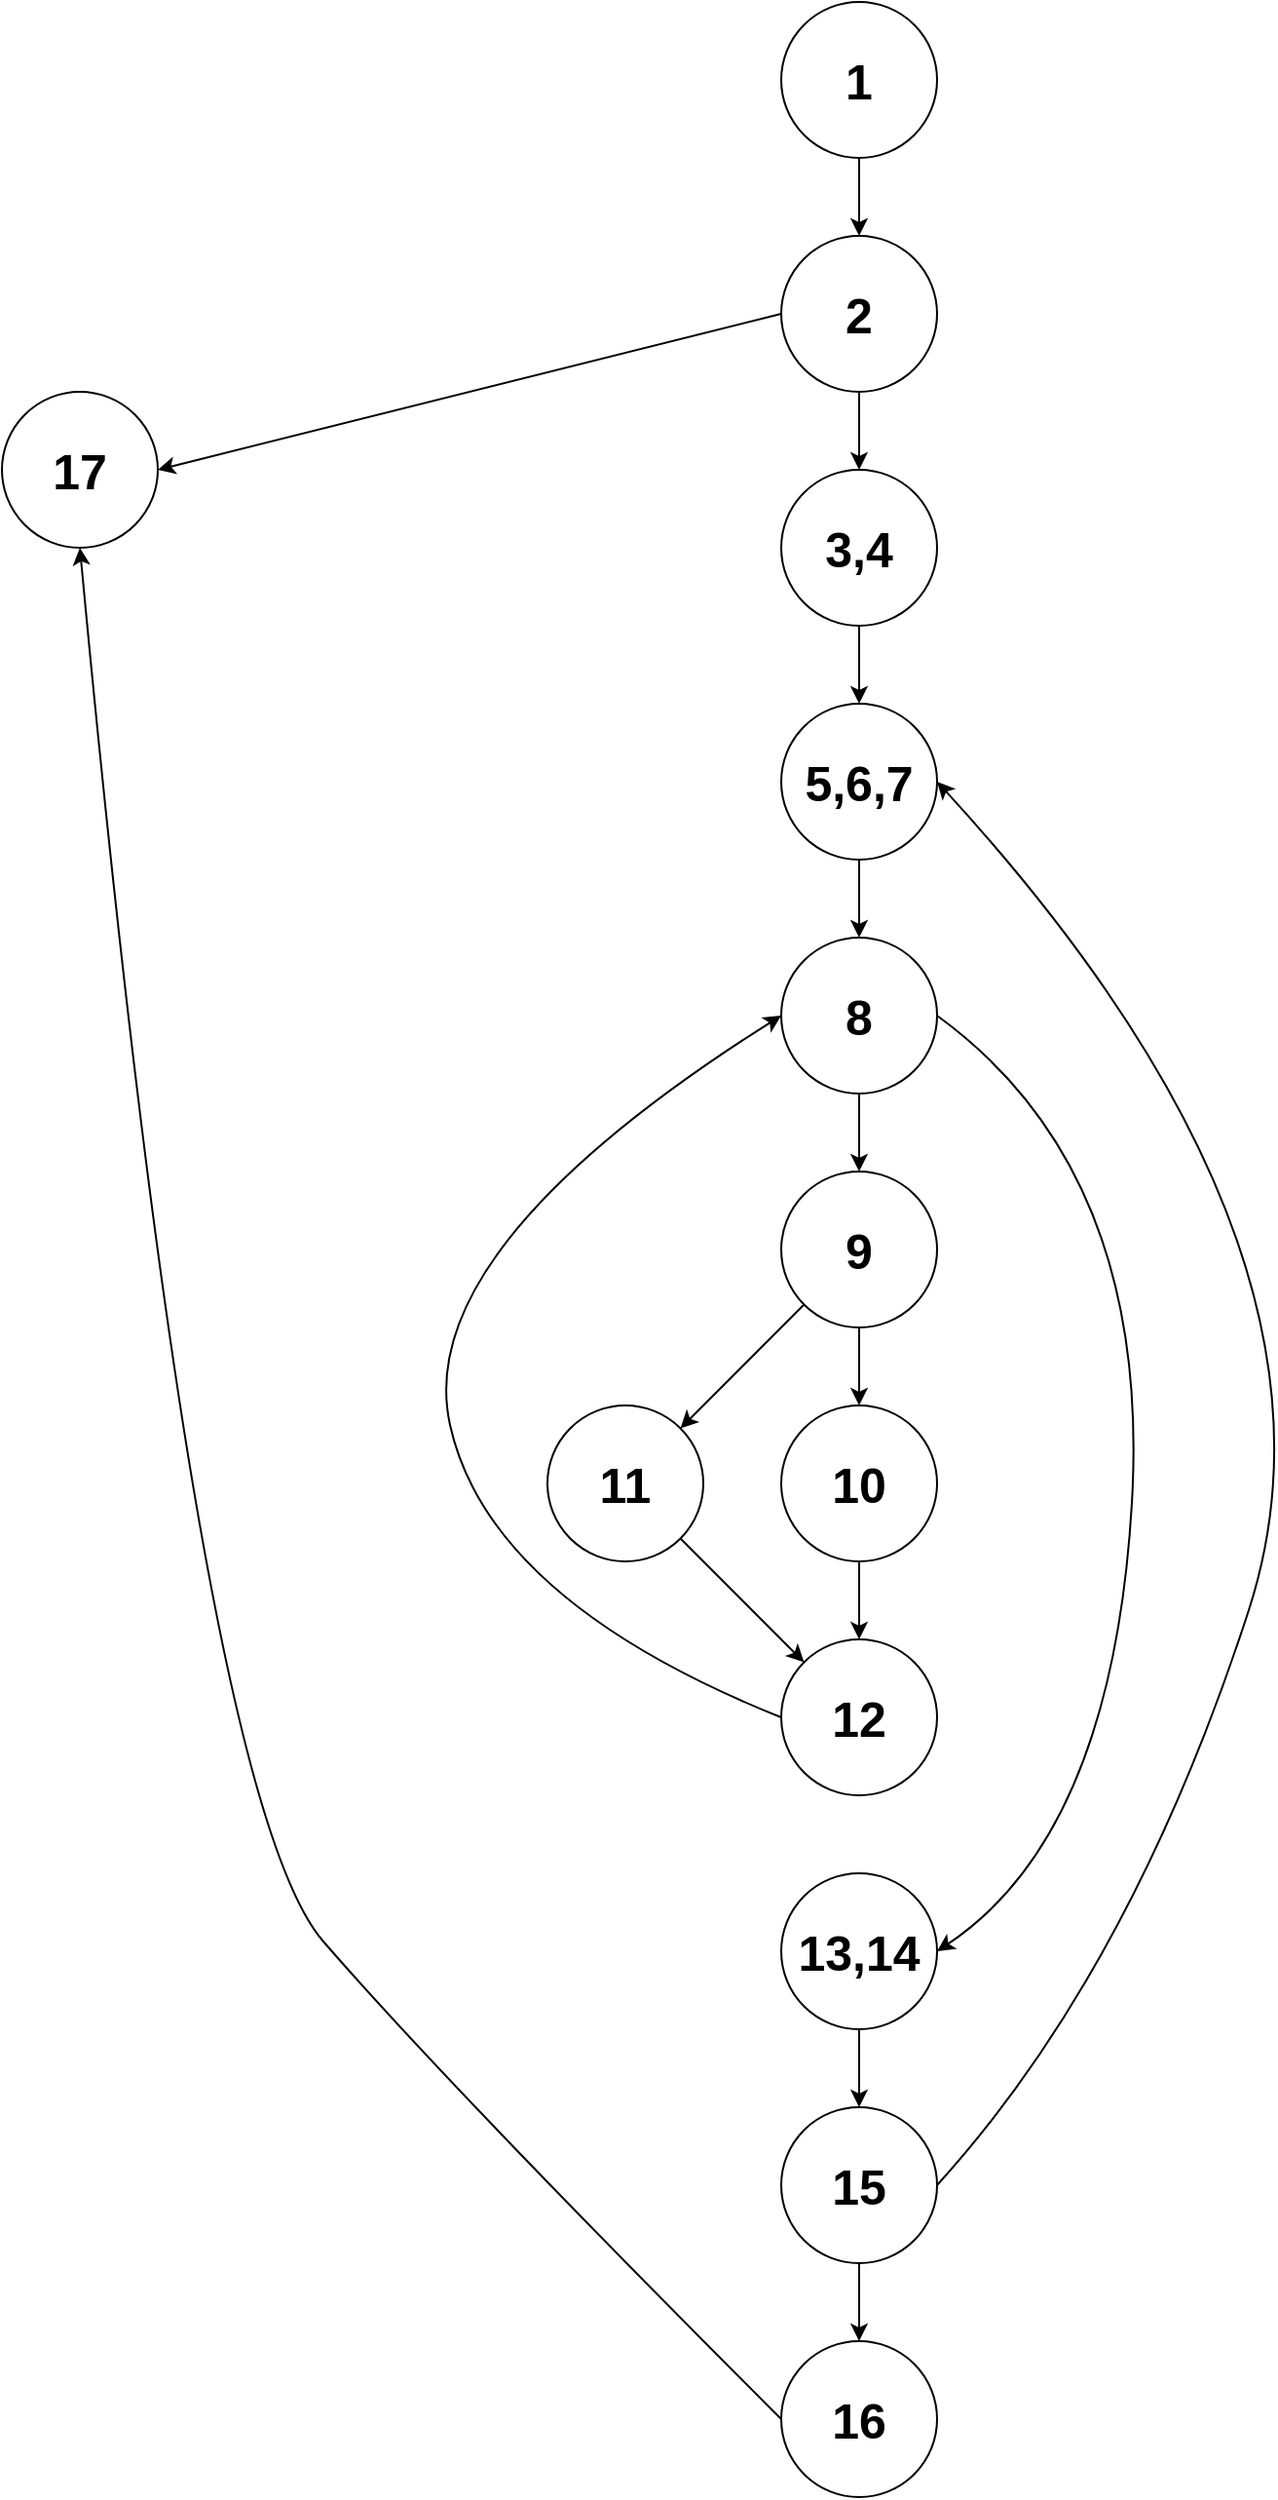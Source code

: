 <mxfile version="15.7.3" type="device"><diagram id="E6broIkE6XTW52jTLEe0" name="Page-1"><mxGraphModel dx="2370" dy="1253" grid="1" gridSize="10" guides="1" tooltips="1" connect="1" arrows="1" fold="1" page="1" pageScale="1" pageWidth="827" pageHeight="1169" math="0" shadow="0"><root><mxCell id="0"/><mxCell id="1" parent="0"/><mxCell id="zAtK9j4gzouM3rvtviAr-1" value="1" style="ellipse;whiteSpace=wrap;html=1;aspect=fixed;fontSize=25;fontStyle=1" vertex="1" parent="1"><mxGeometry x="440" y="40" width="80" height="80" as="geometry"/></mxCell><mxCell id="zAtK9j4gzouM3rvtviAr-2" value="2" style="ellipse;whiteSpace=wrap;html=1;aspect=fixed;fontSize=25;fontStyle=1" vertex="1" parent="1"><mxGeometry x="440" y="160" width="80" height="80" as="geometry"/></mxCell><mxCell id="zAtK9j4gzouM3rvtviAr-3" value="3,4" style="ellipse;whiteSpace=wrap;html=1;aspect=fixed;fontSize=25;fontStyle=1" vertex="1" parent="1"><mxGeometry x="440" y="280" width="80" height="80" as="geometry"/></mxCell><mxCell id="zAtK9j4gzouM3rvtviAr-4" value="17" style="ellipse;whiteSpace=wrap;html=1;aspect=fixed;fontSize=25;fontStyle=1" vertex="1" parent="1"><mxGeometry x="40" y="240" width="80" height="80" as="geometry"/></mxCell><mxCell id="zAtK9j4gzouM3rvtviAr-5" value="5,6,7" style="ellipse;whiteSpace=wrap;html=1;aspect=fixed;fontSize=25;fontStyle=1" vertex="1" parent="1"><mxGeometry x="440" y="400" width="80" height="80" as="geometry"/></mxCell><mxCell id="zAtK9j4gzouM3rvtviAr-6" value="8" style="ellipse;whiteSpace=wrap;html=1;aspect=fixed;fontSize=25;fontStyle=1" vertex="1" parent="1"><mxGeometry x="440" y="520" width="80" height="80" as="geometry"/></mxCell><mxCell id="zAtK9j4gzouM3rvtviAr-7" value="9" style="ellipse;whiteSpace=wrap;html=1;aspect=fixed;fontSize=25;fontStyle=1" vertex="1" parent="1"><mxGeometry x="440" y="640" width="80" height="80" as="geometry"/></mxCell><mxCell id="zAtK9j4gzouM3rvtviAr-8" value="11" style="ellipse;whiteSpace=wrap;html=1;aspect=fixed;fontSize=25;fontStyle=1" vertex="1" parent="1"><mxGeometry x="320" y="760" width="80" height="80" as="geometry"/></mxCell><mxCell id="zAtK9j4gzouM3rvtviAr-9" value="10" style="ellipse;whiteSpace=wrap;html=1;aspect=fixed;fontSize=25;fontStyle=1" vertex="1" parent="1"><mxGeometry x="440" y="760" width="80" height="80" as="geometry"/></mxCell><mxCell id="zAtK9j4gzouM3rvtviAr-10" value="12" style="ellipse;whiteSpace=wrap;html=1;aspect=fixed;fontSize=25;fontStyle=1" vertex="1" parent="1"><mxGeometry x="440" y="880" width="80" height="80" as="geometry"/></mxCell><mxCell id="zAtK9j4gzouM3rvtviAr-11" value="13,14" style="ellipse;whiteSpace=wrap;html=1;aspect=fixed;fontSize=25;fontStyle=1" vertex="1" parent="1"><mxGeometry x="440" y="1000" width="80" height="80" as="geometry"/></mxCell><mxCell id="zAtK9j4gzouM3rvtviAr-12" value="15" style="ellipse;whiteSpace=wrap;html=1;aspect=fixed;fontSize=25;fontStyle=1" vertex="1" parent="1"><mxGeometry x="440" y="1120" width="80" height="80" as="geometry"/></mxCell><mxCell id="zAtK9j4gzouM3rvtviAr-13" value="16" style="ellipse;whiteSpace=wrap;html=1;aspect=fixed;fontSize=25;fontStyle=1" vertex="1" parent="1"><mxGeometry x="440" y="1240" width="80" height="80" as="geometry"/></mxCell><mxCell id="zAtK9j4gzouM3rvtviAr-16" value="" style="endArrow=classic;html=1;rounded=0;fontSize=25;entryX=0.5;entryY=0;entryDx=0;entryDy=0;exitX=0.5;exitY=1;exitDx=0;exitDy=0;" edge="1" parent="1" source="zAtK9j4gzouM3rvtviAr-1" target="zAtK9j4gzouM3rvtviAr-2"><mxGeometry width="50" height="50" relative="1" as="geometry"><mxPoint x="450" y="170" as="sourcePoint"/><mxPoint x="500" y="120" as="targetPoint"/></mxGeometry></mxCell><mxCell id="zAtK9j4gzouM3rvtviAr-17" value="" style="endArrow=classic;html=1;rounded=0;fontSize=25;entryX=0.5;entryY=0;entryDx=0;entryDy=0;exitX=0.5;exitY=1;exitDx=0;exitDy=0;" edge="1" parent="1" source="zAtK9j4gzouM3rvtviAr-2" target="zAtK9j4gzouM3rvtviAr-3"><mxGeometry width="50" height="50" relative="1" as="geometry"><mxPoint x="460" y="290" as="sourcePoint"/><mxPoint x="510" y="240" as="targetPoint"/></mxGeometry></mxCell><mxCell id="zAtK9j4gzouM3rvtviAr-18" value="" style="endArrow=classic;html=1;rounded=0;fontSize=25;entryX=0.5;entryY=0;entryDx=0;entryDy=0;exitX=0.5;exitY=1;exitDx=0;exitDy=0;" edge="1" parent="1" source="zAtK9j4gzouM3rvtviAr-3" target="zAtK9j4gzouM3rvtviAr-5"><mxGeometry width="50" height="50" relative="1" as="geometry"><mxPoint x="460" y="410" as="sourcePoint"/><mxPoint x="510" y="360" as="targetPoint"/></mxGeometry></mxCell><mxCell id="zAtK9j4gzouM3rvtviAr-19" value="" style="endArrow=classic;html=1;rounded=0;fontSize=25;entryX=0.5;entryY=0;entryDx=0;entryDy=0;exitX=0.5;exitY=1;exitDx=0;exitDy=0;" edge="1" parent="1" source="zAtK9j4gzouM3rvtviAr-5" target="zAtK9j4gzouM3rvtviAr-6"><mxGeometry width="50" height="50" relative="1" as="geometry"><mxPoint x="460" y="530" as="sourcePoint"/><mxPoint x="510" y="480" as="targetPoint"/></mxGeometry></mxCell><mxCell id="zAtK9j4gzouM3rvtviAr-20" value="" style="endArrow=classic;html=1;rounded=0;fontSize=25;entryX=0.5;entryY=0;entryDx=0;entryDy=0;exitX=0.5;exitY=1;exitDx=0;exitDy=0;" edge="1" parent="1" source="zAtK9j4gzouM3rvtviAr-6" target="zAtK9j4gzouM3rvtviAr-7"><mxGeometry width="50" height="50" relative="1" as="geometry"><mxPoint x="450" y="650" as="sourcePoint"/><mxPoint x="500" y="600" as="targetPoint"/></mxGeometry></mxCell><mxCell id="zAtK9j4gzouM3rvtviAr-21" value="" style="endArrow=classic;html=1;rounded=0;fontSize=25;entryX=0.5;entryY=0;entryDx=0;entryDy=0;exitX=0.5;exitY=1;exitDx=0;exitDy=0;" edge="1" parent="1" source="zAtK9j4gzouM3rvtviAr-7" target="zAtK9j4gzouM3rvtviAr-9"><mxGeometry width="50" height="50" relative="1" as="geometry"><mxPoint x="450" y="770" as="sourcePoint"/><mxPoint x="500" y="720" as="targetPoint"/></mxGeometry></mxCell><mxCell id="zAtK9j4gzouM3rvtviAr-22" value="" style="endArrow=classic;html=1;rounded=0;fontSize=25;entryX=0.5;entryY=0;entryDx=0;entryDy=0;exitX=0.5;exitY=1;exitDx=0;exitDy=0;" edge="1" parent="1" source="zAtK9j4gzouM3rvtviAr-9" target="zAtK9j4gzouM3rvtviAr-10"><mxGeometry width="50" height="50" relative="1" as="geometry"><mxPoint x="450" y="890" as="sourcePoint"/><mxPoint x="500" y="840" as="targetPoint"/></mxGeometry></mxCell><mxCell id="zAtK9j4gzouM3rvtviAr-24" value="" style="endArrow=classic;html=1;rounded=0;fontSize=25;entryX=0.5;entryY=0;entryDx=0;entryDy=0;exitX=0.5;exitY=1;exitDx=0;exitDy=0;" edge="1" parent="1" source="zAtK9j4gzouM3rvtviAr-11" target="zAtK9j4gzouM3rvtviAr-12"><mxGeometry width="50" height="50" relative="1" as="geometry"><mxPoint x="450" y="1130" as="sourcePoint"/><mxPoint x="500" y="1080" as="targetPoint"/></mxGeometry></mxCell><mxCell id="zAtK9j4gzouM3rvtviAr-25" value="" style="endArrow=classic;html=1;rounded=0;fontSize=25;entryX=0.5;entryY=0;entryDx=0;entryDy=0;exitX=0.5;exitY=1;exitDx=0;exitDy=0;" edge="1" parent="1" source="zAtK9j4gzouM3rvtviAr-12" target="zAtK9j4gzouM3rvtviAr-13"><mxGeometry width="50" height="50" relative="1" as="geometry"><mxPoint x="460" y="1250" as="sourcePoint"/><mxPoint x="510" y="1200" as="targetPoint"/></mxGeometry></mxCell><mxCell id="zAtK9j4gzouM3rvtviAr-26" value="" style="endArrow=classic;html=1;rounded=0;fontSize=25;entryX=1;entryY=0;entryDx=0;entryDy=0;exitX=0;exitY=1;exitDx=0;exitDy=0;" edge="1" parent="1" source="zAtK9j4gzouM3rvtviAr-7" target="zAtK9j4gzouM3rvtviAr-8"><mxGeometry width="50" height="50" relative="1" as="geometry"><mxPoint x="360" y="730" as="sourcePoint"/><mxPoint x="410" y="680" as="targetPoint"/></mxGeometry></mxCell><mxCell id="zAtK9j4gzouM3rvtviAr-27" value="" style="endArrow=classic;html=1;rounded=0;fontSize=25;entryX=0;entryY=0;entryDx=0;entryDy=0;exitX=1;exitY=1;exitDx=0;exitDy=0;" edge="1" parent="1" source="zAtK9j4gzouM3rvtviAr-8" target="zAtK9j4gzouM3rvtviAr-10"><mxGeometry width="50" height="50" relative="1" as="geometry"><mxPoint x="390" y="830" as="sourcePoint"/><mxPoint x="440" y="780" as="targetPoint"/></mxGeometry></mxCell><mxCell id="zAtK9j4gzouM3rvtviAr-30" value="" style="curved=1;endArrow=classic;html=1;rounded=0;fontSize=25;exitX=0;exitY=0.5;exitDx=0;exitDy=0;entryX=0;entryY=0.5;entryDx=0;entryDy=0;" edge="1" parent="1" source="zAtK9j4gzouM3rvtviAr-10" target="zAtK9j4gzouM3rvtviAr-6"><mxGeometry width="50" height="50" relative="1" as="geometry"><mxPoint x="240" y="860" as="sourcePoint"/><mxPoint x="290" y="810" as="targetPoint"/><Array as="points"><mxPoint x="290" y="860"/><mxPoint x="250" y="680"/></Array></mxGeometry></mxCell><mxCell id="zAtK9j4gzouM3rvtviAr-31" value="" style="curved=1;endArrow=classic;html=1;rounded=0;fontSize=25;exitX=1;exitY=0.5;exitDx=0;exitDy=0;entryX=1;entryY=0.5;entryDx=0;entryDy=0;" edge="1" parent="1" source="zAtK9j4gzouM3rvtviAr-6" target="zAtK9j4gzouM3rvtviAr-11"><mxGeometry width="50" height="50" relative="1" as="geometry"><mxPoint x="640" y="700" as="sourcePoint"/><mxPoint x="600" y="940" as="targetPoint"/><Array as="points"><mxPoint x="630" y="640"/><mxPoint x="610" y="980"/></Array></mxGeometry></mxCell><mxCell id="zAtK9j4gzouM3rvtviAr-32" value="" style="curved=1;endArrow=classic;html=1;rounded=0;fontSize=25;exitX=1;exitY=0.5;exitDx=0;exitDy=0;entryX=1;entryY=0.5;entryDx=0;entryDy=0;" edge="1" parent="1" source="zAtK9j4gzouM3rvtviAr-12" target="zAtK9j4gzouM3rvtviAr-5"><mxGeometry width="50" height="50" relative="1" as="geometry"><mxPoint x="570" y="1180" as="sourcePoint"/><mxPoint x="750" y="520" as="targetPoint"/><Array as="points"><mxPoint x="620" y="1050"/><mxPoint x="740" y="680"/></Array></mxGeometry></mxCell><mxCell id="zAtK9j4gzouM3rvtviAr-33" value="" style="curved=1;endArrow=classic;html=1;rounded=0;fontSize=25;exitX=0;exitY=0.5;exitDx=0;exitDy=0;entryX=0.5;entryY=1;entryDx=0;entryDy=0;" edge="1" parent="1" source="zAtK9j4gzouM3rvtviAr-13" target="zAtK9j4gzouM3rvtviAr-4"><mxGeometry width="50" height="50" relative="1" as="geometry"><mxPoint x="190" y="1130" as="sourcePoint"/><mxPoint x="240" y="1080" as="targetPoint"/><Array as="points"><mxPoint x="270" y="1110"/><mxPoint x="140" y="960"/></Array></mxGeometry></mxCell><mxCell id="zAtK9j4gzouM3rvtviAr-34" value="" style="endArrow=classic;html=1;rounded=0;fontSize=25;exitX=0;exitY=0.5;exitDx=0;exitDy=0;entryX=1;entryY=0.5;entryDx=0;entryDy=0;" edge="1" parent="1" source="zAtK9j4gzouM3rvtviAr-2" target="zAtK9j4gzouM3rvtviAr-4"><mxGeometry width="50" height="50" relative="1" as="geometry"><mxPoint x="100" y="530" as="sourcePoint"/><mxPoint x="150" y="480" as="targetPoint"/></mxGeometry></mxCell></root></mxGraphModel></diagram></mxfile>